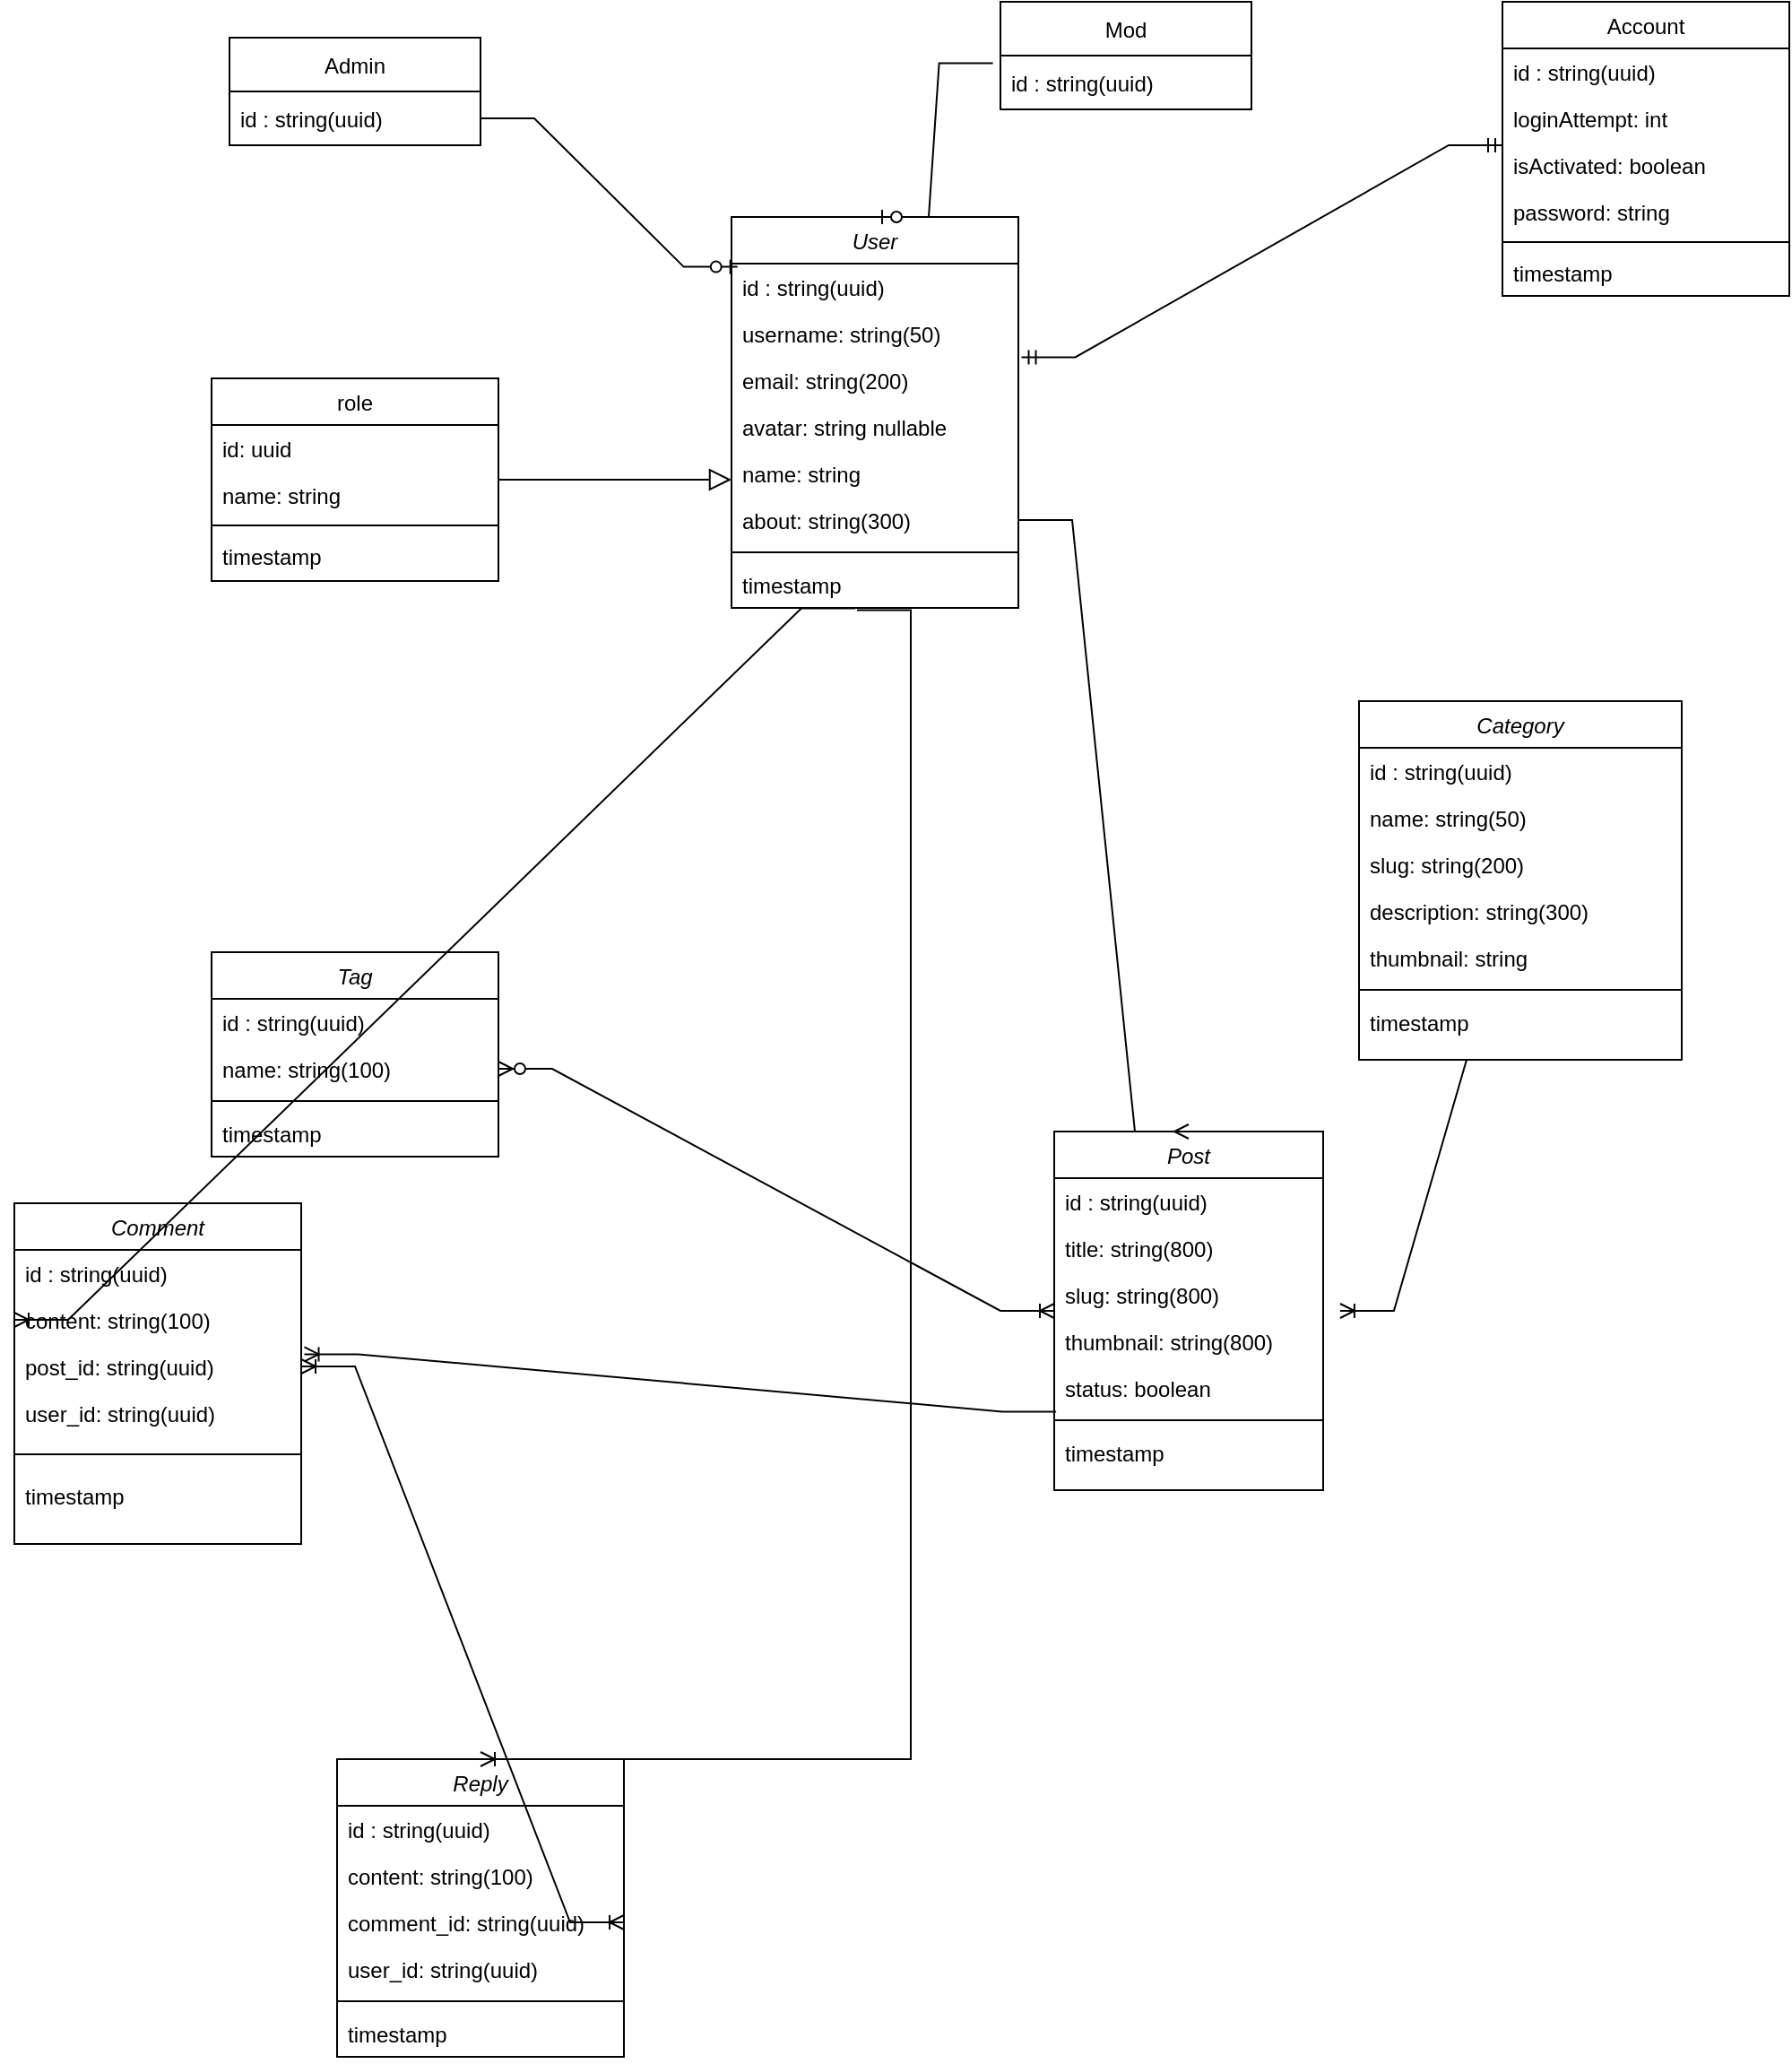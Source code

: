 <mxfile version="15.7.4" type="github">
  <diagram id="C5RBs43oDa-KdzZeNtuy" name="Auth">
    <mxGraphModel dx="-131" dy="547" grid="1" gridSize="10" guides="1" tooltips="1" connect="1" arrows="1" fold="1" page="1" pageScale="1" pageWidth="1169" pageHeight="1654" background="none" math="0" shadow="0">
      <root>
        <mxCell id="WIyWlLk6GJQsqaUBKTNV-0" />
        <mxCell id="WIyWlLk6GJQsqaUBKTNV-1" parent="WIyWlLk6GJQsqaUBKTNV-0" />
        <mxCell id="zkfFHV4jXpPFQw0GAbJ--6" value="role" style="swimlane;fontStyle=0;align=center;verticalAlign=top;childLayout=stackLayout;horizontal=1;startSize=26;horizontalStack=0;resizeParent=1;resizeLast=0;collapsible=1;marginBottom=0;rounded=0;shadow=0;strokeWidth=1;" parent="WIyWlLk6GJQsqaUBKTNV-1" vertex="1">
          <mxGeometry x="1880" y="590" width="160" height="113" as="geometry">
            <mxRectangle x="130" y="380" width="160" height="26" as="alternateBounds" />
          </mxGeometry>
        </mxCell>
        <mxCell id="zkfFHV4jXpPFQw0GAbJ--7" value="id: uuid" style="text;align=left;verticalAlign=top;spacingLeft=4;spacingRight=4;overflow=hidden;rotatable=0;points=[[0,0.5],[1,0.5]];portConstraint=eastwest;" parent="zkfFHV4jXpPFQw0GAbJ--6" vertex="1">
          <mxGeometry y="26" width="160" height="26" as="geometry" />
        </mxCell>
        <mxCell id="zkfFHV4jXpPFQw0GAbJ--8" value="name: string" style="text;align=left;verticalAlign=top;spacingLeft=4;spacingRight=4;overflow=hidden;rotatable=0;points=[[0,0.5],[1,0.5]];portConstraint=eastwest;rounded=0;shadow=0;html=0;" parent="zkfFHV4jXpPFQw0GAbJ--6" vertex="1">
          <mxGeometry y="52" width="160" height="26" as="geometry" />
        </mxCell>
        <mxCell id="zkfFHV4jXpPFQw0GAbJ--9" value="" style="line;html=1;strokeWidth=1;align=left;verticalAlign=middle;spacingTop=-1;spacingLeft=3;spacingRight=3;rotatable=0;labelPosition=right;points=[];portConstraint=eastwest;" parent="zkfFHV4jXpPFQw0GAbJ--6" vertex="1">
          <mxGeometry y="78" width="160" height="8" as="geometry" />
        </mxCell>
        <mxCell id="zkfFHV4jXpPFQw0GAbJ--11" value="timestamp" style="text;align=left;verticalAlign=top;spacingLeft=4;spacingRight=4;overflow=hidden;rotatable=0;points=[[0,0.5],[1,0.5]];portConstraint=eastwest;" parent="zkfFHV4jXpPFQw0GAbJ--6" vertex="1">
          <mxGeometry y="86" width="160" height="26" as="geometry" />
        </mxCell>
        <mxCell id="zkfFHV4jXpPFQw0GAbJ--0" value="User" style="swimlane;fontStyle=2;align=center;verticalAlign=top;childLayout=stackLayout;horizontal=1;startSize=26;horizontalStack=0;resizeParent=1;resizeLast=0;collapsible=1;marginBottom=0;rounded=0;shadow=0;strokeWidth=1;" parent="WIyWlLk6GJQsqaUBKTNV-1" vertex="1">
          <mxGeometry x="2170" y="500" width="160" height="218" as="geometry">
            <mxRectangle x="220" y="120" width="160" height="26" as="alternateBounds" />
          </mxGeometry>
        </mxCell>
        <mxCell id="zkfFHV4jXpPFQw0GAbJ--1" value="id : string(uuid)   " style="text;align=left;verticalAlign=top;spacingLeft=4;spacingRight=4;overflow=hidden;rotatable=0;points=[[0,0.5],[1,0.5]];portConstraint=eastwest;" parent="zkfFHV4jXpPFQw0GAbJ--0" vertex="1">
          <mxGeometry y="26" width="160" height="26" as="geometry" />
        </mxCell>
        <mxCell id="zkfFHV4jXpPFQw0GAbJ--2" value="username: string(50)" style="text;align=left;verticalAlign=top;spacingLeft=4;spacingRight=4;overflow=hidden;rotatable=0;points=[[0,0.5],[1,0.5]];portConstraint=eastwest;rounded=0;shadow=0;html=0;" parent="zkfFHV4jXpPFQw0GAbJ--0" vertex="1">
          <mxGeometry y="52" width="160" height="26" as="geometry" />
        </mxCell>
        <mxCell id="8ahOiuKOvg-2XxiuUH9s-10" value="email: string(200)" style="text;align=left;verticalAlign=top;spacingLeft=4;spacingRight=4;overflow=hidden;rotatable=0;points=[[0,0.5],[1,0.5]];portConstraint=eastwest;rounded=0;shadow=0;html=0;" parent="zkfFHV4jXpPFQw0GAbJ--0" vertex="1">
          <mxGeometry y="78" width="160" height="26" as="geometry" />
        </mxCell>
        <mxCell id="8ahOiuKOvg-2XxiuUH9s-11" value="avatar: string nullable" style="text;align=left;verticalAlign=top;spacingLeft=4;spacingRight=4;overflow=hidden;rotatable=0;points=[[0,0.5],[1,0.5]];portConstraint=eastwest;rounded=0;shadow=0;html=0;" parent="zkfFHV4jXpPFQw0GAbJ--0" vertex="1">
          <mxGeometry y="104" width="160" height="26" as="geometry" />
        </mxCell>
        <mxCell id="8ahOiuKOvg-2XxiuUH9s-13" value="name: string" style="text;align=left;verticalAlign=top;spacingLeft=4;spacingRight=4;overflow=hidden;rotatable=0;points=[[0,0.5],[1,0.5]];portConstraint=eastwest;rounded=0;shadow=0;html=0;" parent="zkfFHV4jXpPFQw0GAbJ--0" vertex="1">
          <mxGeometry y="130" width="160" height="26" as="geometry" />
        </mxCell>
        <mxCell id="8ahOiuKOvg-2XxiuUH9s-14" value="about: string(300)" style="text;align=left;verticalAlign=top;spacingLeft=4;spacingRight=4;overflow=hidden;rotatable=0;points=[[0,0.5],[1,0.5]];portConstraint=eastwest;rounded=0;shadow=0;html=0;" parent="zkfFHV4jXpPFQw0GAbJ--0" vertex="1">
          <mxGeometry y="156" width="160" height="26" as="geometry" />
        </mxCell>
        <mxCell id="zkfFHV4jXpPFQw0GAbJ--4" value="" style="line;html=1;strokeWidth=1;align=left;verticalAlign=middle;spacingTop=-1;spacingLeft=3;spacingRight=3;rotatable=0;labelPosition=right;points=[];portConstraint=eastwest;" parent="zkfFHV4jXpPFQw0GAbJ--0" vertex="1">
          <mxGeometry y="182" width="160" height="10" as="geometry" />
        </mxCell>
        <mxCell id="8ahOiuKOvg-2XxiuUH9s-12" value="timestamp" style="text;align=left;verticalAlign=top;spacingLeft=4;spacingRight=4;overflow=hidden;rotatable=0;points=[[0,0.5],[1,0.5]];portConstraint=eastwest;rounded=0;shadow=0;html=0;" parent="zkfFHV4jXpPFQw0GAbJ--0" vertex="1">
          <mxGeometry y="192" width="160" height="26" as="geometry" />
        </mxCell>
        <mxCell id="zkfFHV4jXpPFQw0GAbJ--12" value="" style="endArrow=block;endSize=10;endFill=0;shadow=0;strokeWidth=1;rounded=0;edgeStyle=elbowEdgeStyle;elbow=vertical;" parent="WIyWlLk6GJQsqaUBKTNV-1" source="zkfFHV4jXpPFQw0GAbJ--6" target="zkfFHV4jXpPFQw0GAbJ--0" edge="1">
          <mxGeometry width="160" relative="1" as="geometry">
            <mxPoint x="1920" y="303" as="sourcePoint" />
            <mxPoint x="1920" y="303" as="targetPoint" />
          </mxGeometry>
        </mxCell>
        <mxCell id="zkfFHV4jXpPFQw0GAbJ--17" value="Account" style="swimlane;fontStyle=0;align=center;verticalAlign=top;childLayout=stackLayout;horizontal=1;startSize=26;horizontalStack=0;resizeParent=1;resizeLast=0;collapsible=1;marginBottom=0;rounded=0;shadow=0;strokeWidth=1;" parent="WIyWlLk6GJQsqaUBKTNV-1" vertex="1">
          <mxGeometry x="2600" y="380" width="160" height="164" as="geometry">
            <mxRectangle x="550" y="140" width="160" height="26" as="alternateBounds" />
          </mxGeometry>
        </mxCell>
        <mxCell id="zkfFHV4jXpPFQw0GAbJ--18" value="id : string(uuid)   " style="text;align=left;verticalAlign=top;spacingLeft=4;spacingRight=4;overflow=hidden;rotatable=0;points=[[0,0.5],[1,0.5]];portConstraint=eastwest;" parent="zkfFHV4jXpPFQw0GAbJ--17" vertex="1">
          <mxGeometry y="26" width="160" height="26" as="geometry" />
        </mxCell>
        <mxCell id="zkfFHV4jXpPFQw0GAbJ--19" value="loginAttempt: int" style="text;align=left;verticalAlign=top;spacingLeft=4;spacingRight=4;overflow=hidden;rotatable=0;points=[[0,0.5],[1,0.5]];portConstraint=eastwest;rounded=0;shadow=0;html=0;" parent="zkfFHV4jXpPFQw0GAbJ--17" vertex="1">
          <mxGeometry y="52" width="160" height="26" as="geometry" />
        </mxCell>
        <mxCell id="zkfFHV4jXpPFQw0GAbJ--20" value="isActivated: boolean" style="text;align=left;verticalAlign=top;spacingLeft=4;spacingRight=4;overflow=hidden;rotatable=0;points=[[0,0.5],[1,0.5]];portConstraint=eastwest;rounded=0;shadow=0;html=0;" parent="zkfFHV4jXpPFQw0GAbJ--17" vertex="1">
          <mxGeometry y="78" width="160" height="26" as="geometry" />
        </mxCell>
        <mxCell id="ztOU8l-xPXGig7bsPqIB-9" value="password: string" style="text;align=left;verticalAlign=top;spacingLeft=4;spacingRight=4;overflow=hidden;rotatable=0;points=[[0,0.5],[1,0.5]];portConstraint=eastwest;" parent="zkfFHV4jXpPFQw0GAbJ--17" vertex="1">
          <mxGeometry y="104" width="160" height="26" as="geometry" />
        </mxCell>
        <mxCell id="zkfFHV4jXpPFQw0GAbJ--23" value="" style="line;html=1;strokeWidth=1;align=left;verticalAlign=middle;spacingTop=-1;spacingLeft=3;spacingRight=3;rotatable=0;labelPosition=right;points=[];portConstraint=eastwest;" parent="zkfFHV4jXpPFQw0GAbJ--17" vertex="1">
          <mxGeometry y="130" width="160" height="8" as="geometry" />
        </mxCell>
        <mxCell id="zkfFHV4jXpPFQw0GAbJ--24" value="timestamp" style="text;align=left;verticalAlign=top;spacingLeft=4;spacingRight=4;overflow=hidden;rotatable=0;points=[[0,0.5],[1,0.5]];portConstraint=eastwest;" parent="zkfFHV4jXpPFQw0GAbJ--17" vertex="1">
          <mxGeometry y="138" width="160" height="26" as="geometry" />
        </mxCell>
        <mxCell id="8ahOiuKOvg-2XxiuUH9s-16" value="Admin" style="swimlane;fontStyle=0;childLayout=stackLayout;horizontal=1;startSize=30;horizontalStack=0;resizeParent=1;resizeParentMax=0;resizeLast=0;collapsible=1;marginBottom=0;" parent="WIyWlLk6GJQsqaUBKTNV-1" vertex="1">
          <mxGeometry x="1890" y="400" width="140" height="60" as="geometry" />
        </mxCell>
        <mxCell id="8ahOiuKOvg-2XxiuUH9s-29" value="id : string(uuid)   " style="text;strokeColor=none;fillColor=none;align=left;verticalAlign=middle;spacingLeft=4;spacingRight=4;overflow=hidden;points=[[0,0.5],[1,0.5]];portConstraint=eastwest;rotatable=0;" parent="8ahOiuKOvg-2XxiuUH9s-16" vertex="1">
          <mxGeometry y="30" width="140" height="30" as="geometry" />
        </mxCell>
        <mxCell id="8ahOiuKOvg-2XxiuUH9s-23" value="Mod" style="swimlane;fontStyle=0;childLayout=stackLayout;horizontal=1;startSize=30;horizontalStack=0;resizeParent=1;resizeParentMax=0;resizeLast=0;collapsible=1;marginBottom=0;" parent="WIyWlLk6GJQsqaUBKTNV-1" vertex="1">
          <mxGeometry x="2320" y="380" width="140" height="60" as="geometry" />
        </mxCell>
        <mxCell id="8ahOiuKOvg-2XxiuUH9s-28" value="id : string(uuid)   " style="text;strokeColor=none;fillColor=none;align=left;verticalAlign=middle;spacingLeft=4;spacingRight=4;overflow=hidden;points=[[0,0.5],[1,0.5]];portConstraint=eastwest;rotatable=0;" parent="8ahOiuKOvg-2XxiuUH9s-23" vertex="1">
          <mxGeometry y="30" width="140" height="30" as="geometry" />
        </mxCell>
        <mxCell id="ztOU8l-xPXGig7bsPqIB-0" value="Post" style="swimlane;fontStyle=2;align=center;verticalAlign=top;childLayout=stackLayout;horizontal=1;startSize=26;horizontalStack=0;resizeParent=1;resizeLast=0;collapsible=1;marginBottom=0;rounded=0;shadow=0;strokeWidth=1;" parent="WIyWlLk6GJQsqaUBKTNV-1" vertex="1">
          <mxGeometry x="2350" y="1010" width="150" height="200" as="geometry">
            <mxRectangle x="220" y="120" width="160" height="26" as="alternateBounds" />
          </mxGeometry>
        </mxCell>
        <mxCell id="ztOU8l-xPXGig7bsPqIB-1" value="id : string(uuid)   " style="text;align=left;verticalAlign=top;spacingLeft=4;spacingRight=4;overflow=hidden;rotatable=0;points=[[0,0.5],[1,0.5]];portConstraint=eastwest;" parent="ztOU8l-xPXGig7bsPqIB-0" vertex="1">
          <mxGeometry y="26" width="150" height="26" as="geometry" />
        </mxCell>
        <mxCell id="ztOU8l-xPXGig7bsPqIB-2" value="title: string(800)" style="text;align=left;verticalAlign=top;spacingLeft=4;spacingRight=4;overflow=hidden;rotatable=0;points=[[0,0.5],[1,0.5]];portConstraint=eastwest;rounded=0;shadow=0;html=0;" parent="ztOU8l-xPXGig7bsPqIB-0" vertex="1">
          <mxGeometry y="52" width="150" height="26" as="geometry" />
        </mxCell>
        <mxCell id="ztOU8l-xPXGig7bsPqIB-3" value="slug: string(800)" style="text;align=left;verticalAlign=top;spacingLeft=4;spacingRight=4;overflow=hidden;rotatable=0;points=[[0,0.5],[1,0.5]];portConstraint=eastwest;rounded=0;shadow=0;html=0;" parent="ztOU8l-xPXGig7bsPqIB-0" vertex="1">
          <mxGeometry y="78" width="150" height="26" as="geometry" />
        </mxCell>
        <mxCell id="ztOU8l-xPXGig7bsPqIB-4" value="thumbnail: string(800)" style="text;align=left;verticalAlign=top;spacingLeft=4;spacingRight=4;overflow=hidden;rotatable=0;points=[[0,0.5],[1,0.5]];portConstraint=eastwest;rounded=0;shadow=0;html=0;" parent="ztOU8l-xPXGig7bsPqIB-0" vertex="1">
          <mxGeometry y="104" width="150" height="26" as="geometry" />
        </mxCell>
        <mxCell id="ztOU8l-xPXGig7bsPqIB-5" value="status: boolean" style="text;align=left;verticalAlign=top;spacingLeft=4;spacingRight=4;overflow=hidden;rotatable=0;points=[[0,0.5],[1,0.5]];portConstraint=eastwest;rounded=0;shadow=0;html=0;" parent="ztOU8l-xPXGig7bsPqIB-0" vertex="1">
          <mxGeometry y="130" width="150" height="26" as="geometry" />
        </mxCell>
        <mxCell id="ztOU8l-xPXGig7bsPqIB-7" value="" style="line;html=1;strokeWidth=1;align=left;verticalAlign=middle;spacingTop=-1;spacingLeft=3;spacingRight=3;rotatable=0;labelPosition=right;points=[];portConstraint=eastwest;" parent="ztOU8l-xPXGig7bsPqIB-0" vertex="1">
          <mxGeometry y="156" width="150" height="10" as="geometry" />
        </mxCell>
        <mxCell id="ztOU8l-xPXGig7bsPqIB-8" value="timestamp" style="text;align=left;verticalAlign=top;spacingLeft=4;spacingRight=4;overflow=hidden;rotatable=0;points=[[0,0.5],[1,0.5]];portConstraint=eastwest;rounded=0;shadow=0;html=0;" parent="ztOU8l-xPXGig7bsPqIB-0" vertex="1">
          <mxGeometry y="166" width="150" height="26" as="geometry" />
        </mxCell>
        <mxCell id="fmTZD8M50XWUZWe3kRX2-0" value="Category" style="swimlane;fontStyle=2;align=center;verticalAlign=top;childLayout=stackLayout;horizontal=1;startSize=26;horizontalStack=0;resizeParent=1;resizeLast=0;collapsible=1;marginBottom=0;rounded=0;shadow=0;strokeWidth=1;" parent="WIyWlLk6GJQsqaUBKTNV-1" vertex="1">
          <mxGeometry x="2520" y="770" width="180" height="200" as="geometry">
            <mxRectangle x="220" y="120" width="160" height="26" as="alternateBounds" />
          </mxGeometry>
        </mxCell>
        <mxCell id="fmTZD8M50XWUZWe3kRX2-1" value="id : string(uuid)   " style="text;align=left;verticalAlign=top;spacingLeft=4;spacingRight=4;overflow=hidden;rotatable=0;points=[[0,0.5],[1,0.5]];portConstraint=eastwest;" parent="fmTZD8M50XWUZWe3kRX2-0" vertex="1">
          <mxGeometry y="26" width="180" height="26" as="geometry" />
        </mxCell>
        <mxCell id="fmTZD8M50XWUZWe3kRX2-2" value="name: string(50)" style="text;align=left;verticalAlign=top;spacingLeft=4;spacingRight=4;overflow=hidden;rotatable=0;points=[[0,0.5],[1,0.5]];portConstraint=eastwest;rounded=0;shadow=0;html=0;" parent="fmTZD8M50XWUZWe3kRX2-0" vertex="1">
          <mxGeometry y="52" width="180" height="26" as="geometry" />
        </mxCell>
        <mxCell id="fmTZD8M50XWUZWe3kRX2-3" value="slug: string(200)" style="text;align=left;verticalAlign=top;spacingLeft=4;spacingRight=4;overflow=hidden;rotatable=0;points=[[0,0.5],[1,0.5]];portConstraint=eastwest;rounded=0;shadow=0;html=0;" parent="fmTZD8M50XWUZWe3kRX2-0" vertex="1">
          <mxGeometry y="78" width="180" height="26" as="geometry" />
        </mxCell>
        <mxCell id="fmTZD8M50XWUZWe3kRX2-4" value="description: string(300)" style="text;align=left;verticalAlign=top;spacingLeft=4;spacingRight=4;overflow=hidden;rotatable=0;points=[[0,0.5],[1,0.5]];portConstraint=eastwest;rounded=0;shadow=0;html=0;" parent="fmTZD8M50XWUZWe3kRX2-0" vertex="1">
          <mxGeometry y="104" width="180" height="26" as="geometry" />
        </mxCell>
        <mxCell id="fmTZD8M50XWUZWe3kRX2-5" value="thumbnail: string" style="text;align=left;verticalAlign=top;spacingLeft=4;spacingRight=4;overflow=hidden;rotatable=0;points=[[0,0.5],[1,0.5]];portConstraint=eastwest;rounded=0;shadow=0;html=0;" parent="fmTZD8M50XWUZWe3kRX2-0" vertex="1">
          <mxGeometry y="130" width="180" height="26" as="geometry" />
        </mxCell>
        <mxCell id="fmTZD8M50XWUZWe3kRX2-7" value="" style="line;html=1;strokeWidth=1;align=left;verticalAlign=middle;spacingTop=-1;spacingLeft=3;spacingRight=3;rotatable=0;labelPosition=right;points=[];portConstraint=eastwest;" parent="fmTZD8M50XWUZWe3kRX2-0" vertex="1">
          <mxGeometry y="156" width="180" height="10" as="geometry" />
        </mxCell>
        <mxCell id="fmTZD8M50XWUZWe3kRX2-8" value="timestamp" style="text;align=left;verticalAlign=top;spacingLeft=4;spacingRight=4;overflow=hidden;rotatable=0;points=[[0,0.5],[1,0.5]];portConstraint=eastwest;rounded=0;shadow=0;html=0;" parent="fmTZD8M50XWUZWe3kRX2-0" vertex="1">
          <mxGeometry y="166" width="180" height="26" as="geometry" />
        </mxCell>
        <mxCell id="fmTZD8M50XWUZWe3kRX2-13" value="Tag" style="swimlane;fontStyle=2;align=center;verticalAlign=top;childLayout=stackLayout;horizontal=1;startSize=26;horizontalStack=0;resizeParent=1;resizeLast=0;collapsible=1;marginBottom=0;rounded=0;shadow=0;strokeWidth=1;" parent="WIyWlLk6GJQsqaUBKTNV-1" vertex="1">
          <mxGeometry x="1880" y="910" width="160" height="114" as="geometry">
            <mxRectangle x="220" y="120" width="160" height="26" as="alternateBounds" />
          </mxGeometry>
        </mxCell>
        <mxCell id="fmTZD8M50XWUZWe3kRX2-14" value="id : string(uuid)   " style="text;align=left;verticalAlign=top;spacingLeft=4;spacingRight=4;overflow=hidden;rotatable=0;points=[[0,0.5],[1,0.5]];portConstraint=eastwest;" parent="fmTZD8M50XWUZWe3kRX2-13" vertex="1">
          <mxGeometry y="26" width="160" height="26" as="geometry" />
        </mxCell>
        <mxCell id="fmTZD8M50XWUZWe3kRX2-15" value="name: string(100)" style="text;align=left;verticalAlign=top;spacingLeft=4;spacingRight=4;overflow=hidden;rotatable=0;points=[[0,0.5],[1,0.5]];portConstraint=eastwest;rounded=0;shadow=0;html=0;" parent="fmTZD8M50XWUZWe3kRX2-13" vertex="1">
          <mxGeometry y="52" width="160" height="26" as="geometry" />
        </mxCell>
        <mxCell id="fmTZD8M50XWUZWe3kRX2-19" value="" style="line;html=1;strokeWidth=1;align=left;verticalAlign=middle;spacingTop=-1;spacingLeft=3;spacingRight=3;rotatable=0;labelPosition=right;points=[];portConstraint=eastwest;" parent="fmTZD8M50XWUZWe3kRX2-13" vertex="1">
          <mxGeometry y="78" width="160" height="10" as="geometry" />
        </mxCell>
        <mxCell id="fmTZD8M50XWUZWe3kRX2-20" value="timestamp" style="text;align=left;verticalAlign=top;spacingLeft=4;spacingRight=4;overflow=hidden;rotatable=0;points=[[0,0.5],[1,0.5]];portConstraint=eastwest;rounded=0;shadow=0;html=0;" parent="fmTZD8M50XWUZWe3kRX2-13" vertex="1">
          <mxGeometry y="88" width="160" height="26" as="geometry" />
        </mxCell>
        <mxCell id="zjkfAK5zAED2k3VXuYGm-0" value="Comment" style="swimlane;fontStyle=2;align=center;verticalAlign=top;childLayout=stackLayout;horizontal=1;startSize=26;horizontalStack=0;resizeParent=1;resizeLast=0;collapsible=1;marginBottom=0;rounded=0;shadow=0;strokeWidth=1;" vertex="1" parent="WIyWlLk6GJQsqaUBKTNV-1">
          <mxGeometry x="1770" y="1050" width="160" height="190" as="geometry">
            <mxRectangle x="220" y="120" width="160" height="26" as="alternateBounds" />
          </mxGeometry>
        </mxCell>
        <mxCell id="zjkfAK5zAED2k3VXuYGm-1" value="id : string(uuid)   " style="text;align=left;verticalAlign=top;spacingLeft=4;spacingRight=4;overflow=hidden;rotatable=0;points=[[0,0.5],[1,0.5]];portConstraint=eastwest;" vertex="1" parent="zjkfAK5zAED2k3VXuYGm-0">
          <mxGeometry y="26" width="160" height="26" as="geometry" />
        </mxCell>
        <mxCell id="zjkfAK5zAED2k3VXuYGm-2" value="content: string(100)" style="text;align=left;verticalAlign=top;spacingLeft=4;spacingRight=4;overflow=hidden;rotatable=0;points=[[0,0.5],[1,0.5]];portConstraint=eastwest;rounded=0;shadow=0;html=0;" vertex="1" parent="zjkfAK5zAED2k3VXuYGm-0">
          <mxGeometry y="52" width="160" height="26" as="geometry" />
        </mxCell>
        <mxCell id="zjkfAK5zAED2k3VXuYGm-17" value="post_id: string(uuid)" style="text;align=left;verticalAlign=top;spacingLeft=4;spacingRight=4;overflow=hidden;rotatable=0;points=[[0,0.5],[1,0.5]];portConstraint=eastwest;rounded=0;shadow=0;html=0;" vertex="1" parent="zjkfAK5zAED2k3VXuYGm-0">
          <mxGeometry y="78" width="160" height="26" as="geometry" />
        </mxCell>
        <mxCell id="zjkfAK5zAED2k3VXuYGm-18" value="user_id: string(uuid)" style="text;align=left;verticalAlign=top;spacingLeft=4;spacingRight=4;overflow=hidden;rotatable=0;points=[[0,0.5],[1,0.5]];portConstraint=eastwest;rounded=0;shadow=0;html=0;" vertex="1" parent="zjkfAK5zAED2k3VXuYGm-0">
          <mxGeometry y="104" width="160" height="26" as="geometry" />
        </mxCell>
        <mxCell id="zjkfAK5zAED2k3VXuYGm-3" value="" style="line;html=1;strokeWidth=1;align=left;verticalAlign=middle;spacingTop=-1;spacingLeft=3;spacingRight=3;rotatable=0;labelPosition=right;points=[];portConstraint=eastwest;" vertex="1" parent="zjkfAK5zAED2k3VXuYGm-0">
          <mxGeometry y="130" width="160" height="20" as="geometry" />
        </mxCell>
        <mxCell id="zjkfAK5zAED2k3VXuYGm-4" value="timestamp" style="text;align=left;verticalAlign=top;spacingLeft=4;spacingRight=4;overflow=hidden;rotatable=0;points=[[0,0.5],[1,0.5]];portConstraint=eastwest;rounded=0;shadow=0;html=0;" vertex="1" parent="zjkfAK5zAED2k3VXuYGm-0">
          <mxGeometry y="150" width="160" height="30" as="geometry" />
        </mxCell>
        <mxCell id="zjkfAK5zAED2k3VXuYGm-7" value="Reply" style="swimlane;fontStyle=2;align=center;verticalAlign=top;childLayout=stackLayout;horizontal=1;startSize=26;horizontalStack=0;resizeParent=1;resizeLast=0;collapsible=1;marginBottom=0;rounded=0;shadow=0;strokeWidth=1;" vertex="1" parent="WIyWlLk6GJQsqaUBKTNV-1">
          <mxGeometry x="1950" y="1360" width="160" height="166" as="geometry">
            <mxRectangle x="220" y="120" width="160" height="26" as="alternateBounds" />
          </mxGeometry>
        </mxCell>
        <mxCell id="zjkfAK5zAED2k3VXuYGm-8" value="id : string(uuid)   " style="text;align=left;verticalAlign=top;spacingLeft=4;spacingRight=4;overflow=hidden;rotatable=0;points=[[0,0.5],[1,0.5]];portConstraint=eastwest;" vertex="1" parent="zjkfAK5zAED2k3VXuYGm-7">
          <mxGeometry y="26" width="160" height="26" as="geometry" />
        </mxCell>
        <mxCell id="zjkfAK5zAED2k3VXuYGm-9" value="content: string(100)" style="text;align=left;verticalAlign=top;spacingLeft=4;spacingRight=4;overflow=hidden;rotatable=0;points=[[0,0.5],[1,0.5]];portConstraint=eastwest;rounded=0;shadow=0;html=0;" vertex="1" parent="zjkfAK5zAED2k3VXuYGm-7">
          <mxGeometry y="52" width="160" height="26" as="geometry" />
        </mxCell>
        <mxCell id="zjkfAK5zAED2k3VXuYGm-19" value="comment_id: string(uuid)" style="text;align=left;verticalAlign=top;spacingLeft=4;spacingRight=4;overflow=hidden;rotatable=0;points=[[0,0.5],[1,0.5]];portConstraint=eastwest;rounded=0;shadow=0;html=0;" vertex="1" parent="zjkfAK5zAED2k3VXuYGm-7">
          <mxGeometry y="78" width="160" height="26" as="geometry" />
        </mxCell>
        <mxCell id="zjkfAK5zAED2k3VXuYGm-20" value="user_id: string(uuid)" style="text;align=left;verticalAlign=top;spacingLeft=4;spacingRight=4;overflow=hidden;rotatable=0;points=[[0,0.5],[1,0.5]];portConstraint=eastwest;rounded=0;shadow=0;html=0;" vertex="1" parent="zjkfAK5zAED2k3VXuYGm-7">
          <mxGeometry y="104" width="160" height="26" as="geometry" />
        </mxCell>
        <mxCell id="zjkfAK5zAED2k3VXuYGm-10" value="" style="line;html=1;strokeWidth=1;align=left;verticalAlign=middle;spacingTop=-1;spacingLeft=3;spacingRight=3;rotatable=0;labelPosition=right;points=[];portConstraint=eastwest;" vertex="1" parent="zjkfAK5zAED2k3VXuYGm-7">
          <mxGeometry y="130" width="160" height="10" as="geometry" />
        </mxCell>
        <mxCell id="zjkfAK5zAED2k3VXuYGm-11" value="timestamp" style="text;align=left;verticalAlign=top;spacingLeft=4;spacingRight=4;overflow=hidden;rotatable=0;points=[[0,0.5],[1,0.5]];portConstraint=eastwest;rounded=0;shadow=0;html=0;" vertex="1" parent="zjkfAK5zAED2k3VXuYGm-7">
          <mxGeometry y="140" width="160" height="26" as="geometry" />
        </mxCell>
        <mxCell id="zjkfAK5zAED2k3VXuYGm-21" value="" style="edgeStyle=entityRelationEdgeStyle;fontSize=12;html=1;endArrow=ERoneToMany;startArrow=ERoneToMany;rounded=0;exitX=1;exitY=0.5;exitDx=0;exitDy=0;entryX=1;entryY=0.5;entryDx=0;entryDy=0;" edge="1" parent="WIyWlLk6GJQsqaUBKTNV-1" source="zjkfAK5zAED2k3VXuYGm-19" target="zjkfAK5zAED2k3VXuYGm-17">
          <mxGeometry width="100" height="100" relative="1" as="geometry">
            <mxPoint x="2050" y="1370" as="sourcePoint" />
            <mxPoint x="2150" y="1270" as="targetPoint" />
          </mxGeometry>
        </mxCell>
        <mxCell id="zjkfAK5zAED2k3VXuYGm-22" value="" style="edgeStyle=entityRelationEdgeStyle;fontSize=12;html=1;endArrow=ERoneToMany;rounded=0;entryX=0.5;entryY=0;entryDx=0;entryDy=0;" edge="1" parent="WIyWlLk6GJQsqaUBKTNV-1" target="zjkfAK5zAED2k3VXuYGm-7">
          <mxGeometry width="100" height="100" relative="1" as="geometry">
            <mxPoint x="2240" y="719.2" as="sourcePoint" />
            <mxPoint x="1870" y="1280.8" as="targetPoint" />
          </mxGeometry>
        </mxCell>
        <mxCell id="zjkfAK5zAED2k3VXuYGm-23" value="" style="edgeStyle=entityRelationEdgeStyle;fontSize=12;html=1;endArrow=ERoneToMany;rounded=0;exitX=0.431;exitY=1.008;exitDx=0;exitDy=0;exitPerimeter=0;entryX=0;entryY=0.5;entryDx=0;entryDy=0;" edge="1" parent="WIyWlLk6GJQsqaUBKTNV-1" source="8ahOiuKOvg-2XxiuUH9s-12" target="zjkfAK5zAED2k3VXuYGm-2">
          <mxGeometry width="100" height="100" relative="1" as="geometry">
            <mxPoint x="2010" y="1190" as="sourcePoint" />
            <mxPoint x="2110" y="1090" as="targetPoint" />
          </mxGeometry>
        </mxCell>
        <mxCell id="zjkfAK5zAED2k3VXuYGm-24" value="" style="edgeStyle=entityRelationEdgeStyle;fontSize=12;html=1;endArrow=ERoneToMany;rounded=0;exitX=0.007;exitY=1.008;exitDx=0;exitDy=0;entryX=1.011;entryY=0.238;entryDx=0;entryDy=0;entryPerimeter=0;exitPerimeter=0;" edge="1" parent="WIyWlLk6GJQsqaUBKTNV-1" source="ztOU8l-xPXGig7bsPqIB-5" target="zjkfAK5zAED2k3VXuYGm-17">
          <mxGeometry width="100" height="100" relative="1" as="geometry">
            <mxPoint x="2050" y="1240" as="sourcePoint" />
            <mxPoint x="2150" y="1140" as="targetPoint" />
          </mxGeometry>
        </mxCell>
        <mxCell id="zjkfAK5zAED2k3VXuYGm-25" value="" style="edgeStyle=entityRelationEdgeStyle;fontSize=12;html=1;endArrow=ERoneToMany;startArrow=ERzeroToMany;rounded=0;entryX=0;entryY=0.846;entryDx=0;entryDy=0;entryPerimeter=0;exitX=1;exitY=0.5;exitDx=0;exitDy=0;" edge="1" parent="WIyWlLk6GJQsqaUBKTNV-1" source="fmTZD8M50XWUZWe3kRX2-15" target="ztOU8l-xPXGig7bsPqIB-3">
          <mxGeometry width="100" height="100" relative="1" as="geometry">
            <mxPoint x="2040" y="1080" as="sourcePoint" />
            <mxPoint x="2140" y="980" as="targetPoint" />
          </mxGeometry>
        </mxCell>
        <mxCell id="zjkfAK5zAED2k3VXuYGm-26" value="" style="edgeStyle=entityRelationEdgeStyle;fontSize=12;html=1;endArrow=ERoneToMany;rounded=0;exitX=0.5;exitY=1;exitDx=0;exitDy=0;entryX=1.063;entryY=-0.154;entryDx=0;entryDy=0;entryPerimeter=0;" edge="1" parent="WIyWlLk6GJQsqaUBKTNV-1" source="fmTZD8M50XWUZWe3kRX2-0" target="ztOU8l-xPXGig7bsPqIB-4">
          <mxGeometry width="100" height="100" relative="1" as="geometry">
            <mxPoint x="2610" y="1200" as="sourcePoint" />
            <mxPoint x="2710" y="1100" as="targetPoint" />
          </mxGeometry>
        </mxCell>
        <mxCell id="zjkfAK5zAED2k3VXuYGm-27" value="" style="edgeStyle=entityRelationEdgeStyle;fontSize=12;html=1;endArrow=ERmany;rounded=0;exitX=1;exitY=0.5;exitDx=0;exitDy=0;entryX=0.5;entryY=0;entryDx=0;entryDy=0;" edge="1" parent="WIyWlLk6GJQsqaUBKTNV-1" source="8ahOiuKOvg-2XxiuUH9s-14" target="ztOU8l-xPXGig7bsPqIB-0">
          <mxGeometry width="100" height="100" relative="1" as="geometry">
            <mxPoint x="2180" y="920" as="sourcePoint" />
            <mxPoint x="2280" y="820" as="targetPoint" />
          </mxGeometry>
        </mxCell>
        <mxCell id="zjkfAK5zAED2k3VXuYGm-28" value="" style="edgeStyle=entityRelationEdgeStyle;fontSize=12;html=1;endArrow=ERzeroToOne;endFill=1;rounded=0;exitX=1;exitY=0.5;exitDx=0;exitDy=0;entryX=0.021;entryY=0.069;entryDx=0;entryDy=0;entryPerimeter=0;" edge="1" parent="WIyWlLk6GJQsqaUBKTNV-1" source="8ahOiuKOvg-2XxiuUH9s-29" target="zkfFHV4jXpPFQw0GAbJ--1">
          <mxGeometry width="100" height="100" relative="1" as="geometry">
            <mxPoint x="2180" y="620" as="sourcePoint" />
            <mxPoint x="2280" y="520" as="targetPoint" />
          </mxGeometry>
        </mxCell>
        <mxCell id="zjkfAK5zAED2k3VXuYGm-29" value="" style="edgeStyle=entityRelationEdgeStyle;fontSize=12;html=1;endArrow=ERzeroToOne;endFill=1;rounded=0;exitX=-0.03;exitY=0.14;exitDx=0;exitDy=0;exitPerimeter=0;entryX=0.5;entryY=0;entryDx=0;entryDy=0;" edge="1" parent="WIyWlLk6GJQsqaUBKTNV-1" source="8ahOiuKOvg-2XxiuUH9s-28" target="zkfFHV4jXpPFQw0GAbJ--0">
          <mxGeometry width="100" height="100" relative="1" as="geometry">
            <mxPoint x="2170" y="450" as="sourcePoint" />
            <mxPoint x="2270" y="350" as="targetPoint" />
          </mxGeometry>
        </mxCell>
        <mxCell id="zjkfAK5zAED2k3VXuYGm-30" value="" style="edgeStyle=entityRelationEdgeStyle;fontSize=12;html=1;endArrow=ERmandOne;startArrow=ERmandOne;rounded=0;exitX=1.011;exitY=0.008;exitDx=0;exitDy=0;exitPerimeter=0;" edge="1" parent="WIyWlLk6GJQsqaUBKTNV-1" source="8ahOiuKOvg-2XxiuUH9s-10">
          <mxGeometry width="100" height="100" relative="1" as="geometry">
            <mxPoint x="2500" y="560" as="sourcePoint" />
            <mxPoint x="2600" y="460" as="targetPoint" />
          </mxGeometry>
        </mxCell>
      </root>
    </mxGraphModel>
  </diagram>
</mxfile>
